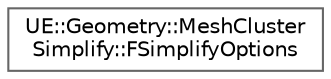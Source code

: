 digraph "Graphical Class Hierarchy"
{
 // INTERACTIVE_SVG=YES
 // LATEX_PDF_SIZE
  bgcolor="transparent";
  edge [fontname=Helvetica,fontsize=10,labelfontname=Helvetica,labelfontsize=10];
  node [fontname=Helvetica,fontsize=10,shape=box,height=0.2,width=0.4];
  rankdir="LR";
  Node0 [id="Node000000",label="UE::Geometry::MeshCluster\lSimplify::FSimplifyOptions",height=0.2,width=0.4,color="grey40", fillcolor="white", style="filled",URL="$db/db4/structUE_1_1Geometry_1_1MeshClusterSimplify_1_1FSimplifyOptions.html",tooltip=" "];
}
